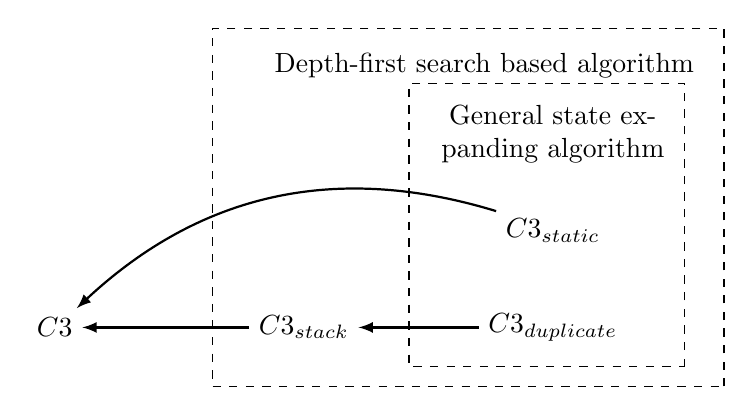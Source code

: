 \begin{tikzpicture}[
every node/.style={node distance=90},
close/.style={node distance=35},
arrow/.style={draw,->,>=latex,thick},
]

\node (c3) at (0,0) {$C3$};
\node (c3stack) [right of = c3] {$C3_{stack}$};
\node (c3duplicate) [right of = c3stack] {$C3_{duplicate}$};
\node (c3static) [above of = c3duplicate,close] {$C3_{static}$};
\node (gen) [above of = c3static,close,text width=3cm,text centered] {General state expanding algorithm};
\node (dfs) [above left of = gen,close] {Depth-first search based algorithm};

%arrows
\path[arrow]
(c3duplicate) edge (c3stack)
(c3stack) edge (c3)
(c3static) edge[bend right] (c3)
;

\draw[dashed]
(8,-.5) rectangle (4.5,3.1)
(8.5,-.75) rectangle (2,3.8)
;

\end{tikzpicture}